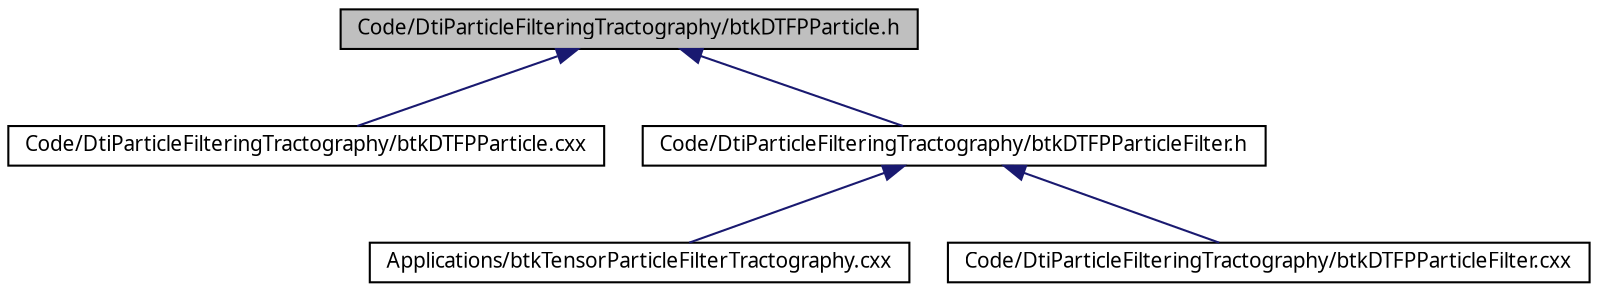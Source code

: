 digraph G
{
  edge [fontname="FreeSans.ttf",fontsize="10",labelfontname="FreeSans.ttf",labelfontsize="10"];
  node [fontname="FreeSans.ttf",fontsize="10",shape=record];
  Node1 [label="Code/DtiParticleFilteringTractography/btkDTFPParticle.h",height=0.2,width=0.4,color="black", fillcolor="grey75", style="filled" fontcolor="black"];
  Node1 -> Node2 [dir=back,color="midnightblue",fontsize="10",style="solid",fontname="FreeSans.ttf"];
  Node2 [label="Code/DtiParticleFilteringTractography/btkDTFPParticle.cxx",height=0.2,width=0.4,color="black", fillcolor="white", style="filled",URL="$btk_d_t_f_p_particle_8cxx.html"];
  Node1 -> Node3 [dir=back,color="midnightblue",fontsize="10",style="solid",fontname="FreeSans.ttf"];
  Node3 [label="Code/DtiParticleFilteringTractography/btkDTFPParticleFilter.h",height=0.2,width=0.4,color="black", fillcolor="white", style="filled",URL="$btk_d_t_f_p_particle_filter_8h.html"];
  Node3 -> Node4 [dir=back,color="midnightblue",fontsize="10",style="solid",fontname="FreeSans.ttf"];
  Node4 [label="Applications/btkTensorParticleFilterTractography.cxx",height=0.2,width=0.4,color="black", fillcolor="white", style="filled",URL="$btk_tensor_particle_filter_tractography_8cxx.html"];
  Node3 -> Node5 [dir=back,color="midnightblue",fontsize="10",style="solid",fontname="FreeSans.ttf"];
  Node5 [label="Code/DtiParticleFilteringTractography/btkDTFPParticleFilter.cxx",height=0.2,width=0.4,color="black", fillcolor="white", style="filled",URL="$btk_d_t_f_p_particle_filter_8cxx.html"];
}
